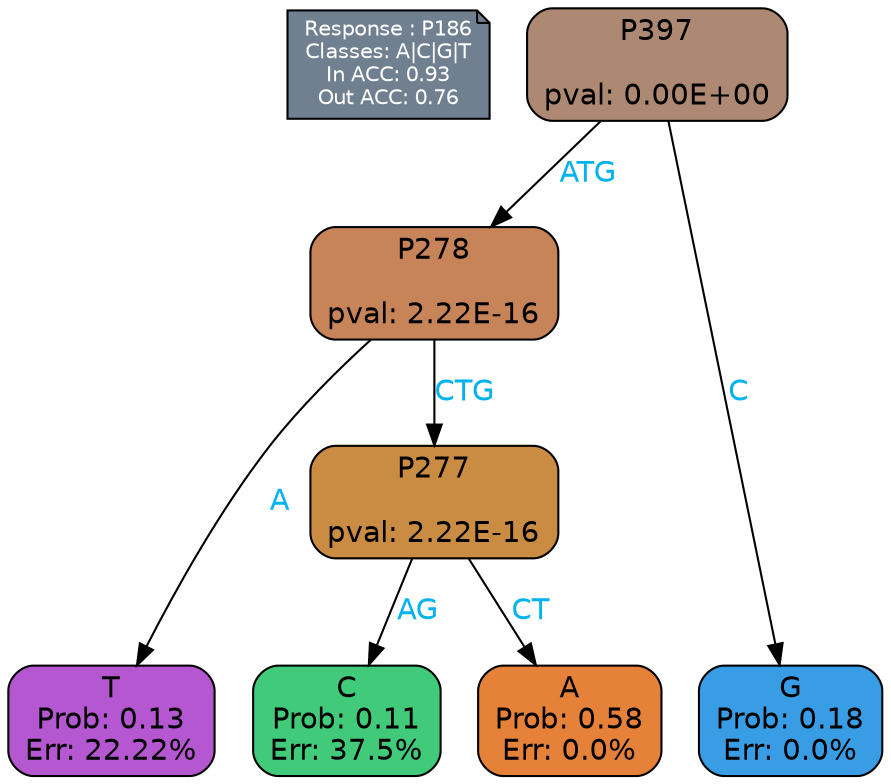 digraph Tree {
node [shape=box, style="filled, rounded", color="black", fontname=helvetica] ;
graph [ranksep=equally, splines=polylines, bgcolor=transparent, dpi=600] ;
edge [fontname=helvetica] ;
LEGEND [label="Response : P186
Classes: A|C|G|T
In ACC: 0.93
Out ACC: 0.76
",shape=note,align=left,style=filled,fillcolor="slategray",fontcolor="white",fontsize=10];1 [label="P397

pval: 0.00E+00", fillcolor="#ad8872"] ;
2 [label="P278

pval: 2.22E-16", fillcolor="#c78459"] ;
3 [label="T
Prob: 0.13
Err: 22.22%", fillcolor="#b557d1"] ;
4 [label="P277

pval: 2.22E-16", fillcolor="#ca8c43"] ;
5 [label="C
Prob: 0.11
Err: 37.5%", fillcolor="#41ca79"] ;
6 [label="A
Prob: 0.58
Err: 0.0%", fillcolor="#e58139"] ;
7 [label="G
Prob: 0.18
Err: 0.0%", fillcolor="#399de5"] ;
1 -> 2 [label="ATG",fontcolor=deepskyblue2] ;
1 -> 7 [label="C",fontcolor=deepskyblue2] ;
2 -> 3 [label="A",fontcolor=deepskyblue2] ;
2 -> 4 [label="CTG",fontcolor=deepskyblue2] ;
4 -> 5 [label="AG",fontcolor=deepskyblue2] ;
4 -> 6 [label="CT",fontcolor=deepskyblue2] ;
{rank = same; 3;5;6;7;}{rank = same; LEGEND;1;}}
